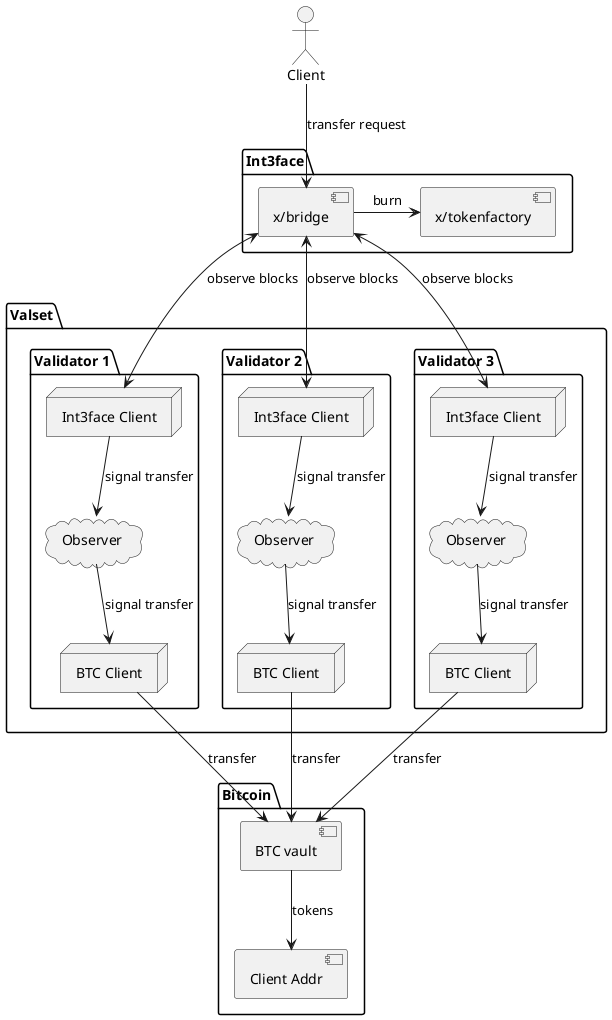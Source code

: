 @startuml

actor "Client" as client

folder "Int3face" as int3 {
    component "x/bridge" as bridge
    component "x/tokenfactory" as tf

    client --> bridge : transfer request
    bridge -> tf : burn
}

folder "Valset" as valset1 {
    folder "Validator 1" as val1 {
        node "BTC Client" as btc_1
        cloud "Observer" as obs_1
        node "Int3face Client" as int3_1

        obs_1 -d-> btc_1 : signal transfer
        obs_1 <-u- int3_1 : signal transfer
    }

    folder "Validator 2" as val2 {
        node "BTC Client" as btc_2
        cloud "Observer" as obs_2
        node "Int3face Client" as int3_2

        obs_2 -d-> btc_2 : signal transfer
        obs_2 <-u- int3_2 : signal transfer
    }

    folder "Validator 3" as val3 {
        node "BTC Client" as btc_3
        cloud "Observer" as obs_3
        node "Int3face Client" as int3_3

        obs_3 -d-> btc_3 : signal transfer
        obs_3 <-u- int3_3 : signal transfer
    }
}

bridge <--> int3_1 : observe blocks
bridge <--> int3_2 : observe blocks
bridge <--> int3_3 : observe blocks

folder "Bitcoin" as btc {
    component "BTC vault" as vault
    component "Client Addr" as client_addr

    vault --> client_addr : tokens
}

btc_1 --> vault : transfer
btc_2 --> vault : transfer
btc_3 --> vault : transfer

@enduml
